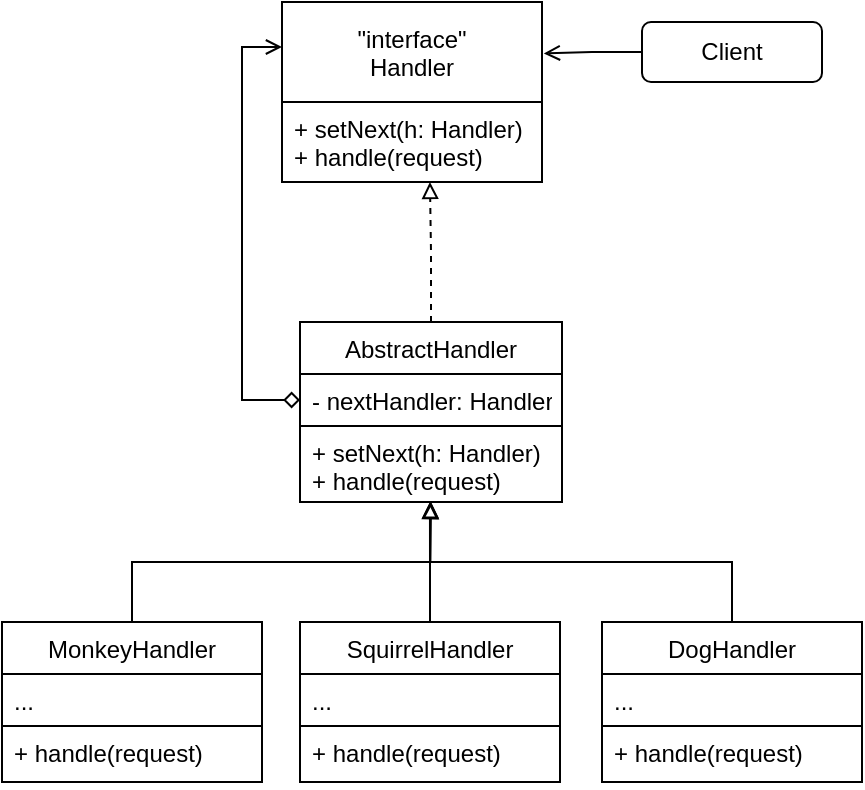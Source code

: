 <mxfile version="14.6.13" type="device"><diagram id="LJl59ujmtgIG91CFcyC2" name="Страница 1"><mxGraphModel dx="852" dy="534" grid="1" gridSize="10" guides="1" tooltips="1" connect="1" arrows="1" fold="1" page="1" pageScale="1" pageWidth="827" pageHeight="1169" math="0" shadow="0"><root><mxCell id="0"/><mxCell id="1" parent="0"/><mxCell id="BFbIC8sxKNm-JU4UV_jO-17" style="edgeStyle=orthogonalEdgeStyle;rounded=0;orthogonalLoop=1;jettySize=auto;html=1;entryX=1.007;entryY=0.286;entryDx=0;entryDy=0;entryPerimeter=0;startArrow=none;startFill=0;endArrow=open;endFill=0;" edge="1" parent="1" source="BFbIC8sxKNm-JU4UV_jO-1" target="BFbIC8sxKNm-JU4UV_jO-2"><mxGeometry relative="1" as="geometry"/></mxCell><mxCell id="BFbIC8sxKNm-JU4UV_jO-1" value="Client" style="rounded=1;whiteSpace=wrap;html=1;" vertex="1" parent="1"><mxGeometry x="520" y="230" width="90" height="30" as="geometry"/></mxCell><mxCell id="BFbIC8sxKNm-JU4UV_jO-2" value="&quot;interface&quot;&#10;Handler" style="swimlane;fontStyle=0;childLayout=stackLayout;horizontal=1;startSize=50;horizontalStack=0;resizeParent=1;resizeParentMax=0;resizeLast=0;collapsible=1;marginBottom=0;" vertex="1" parent="1"><mxGeometry x="340" y="220" width="130" height="90" as="geometry"/></mxCell><mxCell id="BFbIC8sxKNm-JU4UV_jO-5" value="+ setNext(h: Handler)&#10;+ handle(request)" style="text;strokeColor=none;fillColor=none;align=left;verticalAlign=top;spacingLeft=4;spacingRight=4;overflow=hidden;rotatable=0;points=[[0,0.5],[1,0.5]];portConstraint=eastwest;" vertex="1" parent="BFbIC8sxKNm-JU4UV_jO-2"><mxGeometry y="50" width="130" height="40" as="geometry"/></mxCell><mxCell id="BFbIC8sxKNm-JU4UV_jO-14" style="edgeStyle=orthogonalEdgeStyle;rounded=0;orthogonalLoop=1;jettySize=auto;html=1;entryX=0.569;entryY=1;entryDx=0;entryDy=0;entryPerimeter=0;endArrow=block;endFill=0;dashed=1;" edge="1" parent="1" source="BFbIC8sxKNm-JU4UV_jO-6" target="BFbIC8sxKNm-JU4UV_jO-5"><mxGeometry relative="1" as="geometry"/></mxCell><mxCell id="BFbIC8sxKNm-JU4UV_jO-6" value="AbstractHandler" style="swimlane;fontStyle=0;childLayout=stackLayout;horizontal=1;startSize=26;horizontalStack=0;resizeParent=1;resizeParentMax=0;resizeLast=0;collapsible=1;marginBottom=0;" vertex="1" parent="1"><mxGeometry x="349" y="380" width="131" height="90" as="geometry"/></mxCell><mxCell id="BFbIC8sxKNm-JU4UV_jO-7" value="- nextHandler: Handler" style="text;strokeColor=#000000;fillColor=none;align=left;verticalAlign=top;spacingLeft=4;spacingRight=4;overflow=hidden;rotatable=0;points=[[0,0.5],[1,0.5]];portConstraint=eastwest;" vertex="1" parent="BFbIC8sxKNm-JU4UV_jO-6"><mxGeometry y="26" width="131" height="26" as="geometry"/></mxCell><mxCell id="BFbIC8sxKNm-JU4UV_jO-9" value="+ setNext(h: Handler)&#10;+ handle(request)" style="text;strokeColor=none;fillColor=none;align=left;verticalAlign=top;spacingLeft=4;spacingRight=4;overflow=hidden;rotatable=0;points=[[0,0.5],[1,0.5]];portConstraint=eastwest;" vertex="1" parent="BFbIC8sxKNm-JU4UV_jO-6"><mxGeometry y="52" width="131" height="38" as="geometry"/></mxCell><mxCell id="BFbIC8sxKNm-JU4UV_jO-13" style="edgeStyle=orthogonalEdgeStyle;rounded=0;orthogonalLoop=1;jettySize=auto;html=1;entryX=0.5;entryY=1;entryDx=0;entryDy=0;entryPerimeter=0;endArrow=block;endFill=0;" edge="1" parent="1" source="BFbIC8sxKNm-JU4UV_jO-10" target="BFbIC8sxKNm-JU4UV_jO-9"><mxGeometry relative="1" as="geometry"/></mxCell><mxCell id="BFbIC8sxKNm-JU4UV_jO-10" value="SquirrelHandler" style="swimlane;fontStyle=0;childLayout=stackLayout;horizontal=1;startSize=26;horizontalStack=0;resizeParent=1;resizeParentMax=0;resizeLast=0;collapsible=1;marginBottom=0;" vertex="1" parent="1"><mxGeometry x="349" y="530" width="130" height="80" as="geometry"/></mxCell><mxCell id="BFbIC8sxKNm-JU4UV_jO-11" value="..." style="text;strokeColor=#000000;fillColor=none;align=left;verticalAlign=top;spacingLeft=4;spacingRight=4;overflow=hidden;rotatable=0;points=[[0,0.5],[1,0.5]];portConstraint=eastwest;" vertex="1" parent="BFbIC8sxKNm-JU4UV_jO-10"><mxGeometry y="26" width="130" height="26" as="geometry"/></mxCell><mxCell id="BFbIC8sxKNm-JU4UV_jO-12" value="+ handle(request)" style="text;strokeColor=none;fillColor=none;align=left;verticalAlign=top;spacingLeft=4;spacingRight=4;overflow=hidden;rotatable=0;points=[[0,0.5],[1,0.5]];portConstraint=eastwest;" vertex="1" parent="BFbIC8sxKNm-JU4UV_jO-10"><mxGeometry y="52" width="130" height="28" as="geometry"/></mxCell><mxCell id="BFbIC8sxKNm-JU4UV_jO-15" style="edgeStyle=orthogonalEdgeStyle;rounded=0;orthogonalLoop=1;jettySize=auto;html=1;entryX=0;entryY=0.25;entryDx=0;entryDy=0;endArrow=open;endFill=0;startArrow=diamond;startFill=0;" edge="1" parent="1" source="BFbIC8sxKNm-JU4UV_jO-7" target="BFbIC8sxKNm-JU4UV_jO-2"><mxGeometry relative="1" as="geometry"/></mxCell><mxCell id="BFbIC8sxKNm-JU4UV_jO-25" style="edgeStyle=orthogonalEdgeStyle;rounded=0;orthogonalLoop=1;jettySize=auto;html=1;entryX=0.498;entryY=0.989;entryDx=0;entryDy=0;entryPerimeter=0;startArrow=none;startFill=0;endArrow=block;endFill=0;" edge="1" parent="1" source="BFbIC8sxKNm-JU4UV_jO-18" target="BFbIC8sxKNm-JU4UV_jO-9"><mxGeometry relative="1" as="geometry"/></mxCell><mxCell id="BFbIC8sxKNm-JU4UV_jO-18" value="DogHandler" style="swimlane;fontStyle=0;childLayout=stackLayout;horizontal=1;startSize=26;horizontalStack=0;resizeParent=1;resizeParentMax=0;resizeLast=0;collapsible=1;marginBottom=0;" vertex="1" parent="1"><mxGeometry x="500" y="530" width="130" height="80" as="geometry"/></mxCell><mxCell id="BFbIC8sxKNm-JU4UV_jO-19" value="..." style="text;strokeColor=#000000;fillColor=none;align=left;verticalAlign=top;spacingLeft=4;spacingRight=4;overflow=hidden;rotatable=0;points=[[0,0.5],[1,0.5]];portConstraint=eastwest;" vertex="1" parent="BFbIC8sxKNm-JU4UV_jO-18"><mxGeometry y="26" width="130" height="26" as="geometry"/></mxCell><mxCell id="BFbIC8sxKNm-JU4UV_jO-20" value="+ handle(request)" style="text;strokeColor=none;fillColor=none;align=left;verticalAlign=top;spacingLeft=4;spacingRight=4;overflow=hidden;rotatable=0;points=[[0,0.5],[1,0.5]];portConstraint=eastwest;" vertex="1" parent="BFbIC8sxKNm-JU4UV_jO-18"><mxGeometry y="52" width="130" height="28" as="geometry"/></mxCell><mxCell id="BFbIC8sxKNm-JU4UV_jO-24" style="edgeStyle=orthogonalEdgeStyle;rounded=0;orthogonalLoop=1;jettySize=auto;html=1;entryX=0.496;entryY=1;entryDx=0;entryDy=0;entryPerimeter=0;startArrow=none;startFill=0;endArrow=block;endFill=0;" edge="1" parent="1" source="BFbIC8sxKNm-JU4UV_jO-21" target="BFbIC8sxKNm-JU4UV_jO-9"><mxGeometry relative="1" as="geometry"/></mxCell><mxCell id="BFbIC8sxKNm-JU4UV_jO-21" value="MonkeyHandler" style="swimlane;fontStyle=0;childLayout=stackLayout;horizontal=1;startSize=26;horizontalStack=0;resizeParent=1;resizeParentMax=0;resizeLast=0;collapsible=1;marginBottom=0;" vertex="1" parent="1"><mxGeometry x="200" y="530" width="130" height="80" as="geometry"/></mxCell><mxCell id="BFbIC8sxKNm-JU4UV_jO-22" value="..." style="text;strokeColor=#000000;fillColor=none;align=left;verticalAlign=top;spacingLeft=4;spacingRight=4;overflow=hidden;rotatable=0;points=[[0,0.5],[1,0.5]];portConstraint=eastwest;" vertex="1" parent="BFbIC8sxKNm-JU4UV_jO-21"><mxGeometry y="26" width="130" height="26" as="geometry"/></mxCell><mxCell id="BFbIC8sxKNm-JU4UV_jO-23" value="+ handle(request)" style="text;strokeColor=none;fillColor=none;align=left;verticalAlign=top;spacingLeft=4;spacingRight=4;overflow=hidden;rotatable=0;points=[[0,0.5],[1,0.5]];portConstraint=eastwest;" vertex="1" parent="BFbIC8sxKNm-JU4UV_jO-21"><mxGeometry y="52" width="130" height="28" as="geometry"/></mxCell></root></mxGraphModel></diagram></mxfile>
